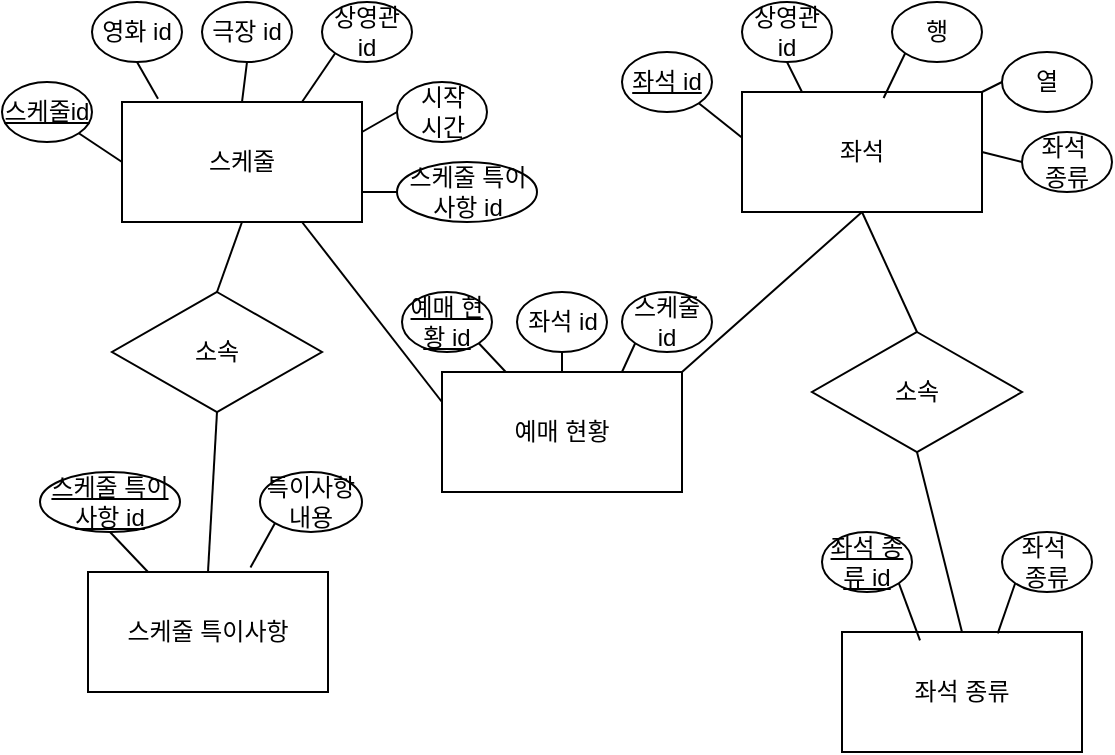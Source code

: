 <mxfile version="28.2.8">
  <diagram name="페이지-1" id="sOQNl1cXyoP2TifWUONW">
    <mxGraphModel dx="629" dy="425" grid="1" gridSize="10" guides="1" tooltips="1" connect="1" arrows="1" fold="1" page="1" pageScale="1" pageWidth="827" pageHeight="1169" math="0" shadow="0">
      <root>
        <mxCell id="0" />
        <mxCell id="1" parent="0" />
        <mxCell id="8eldYTtokUavdqK4fOrM-3" style="rounded=0;orthogonalLoop=1;jettySize=auto;html=1;exitX=0.5;exitY=1;exitDx=0;exitDy=0;entryX=0.5;entryY=0;entryDx=0;entryDy=0;endArrow=none;endFill=0;" edge="1" parent="1" source="bl27eQEF0pbshXrCydnw-1" target="8eldYTtokUavdqK4fOrM-2">
          <mxGeometry relative="1" as="geometry" />
        </mxCell>
        <mxCell id="8eldYTtokUavdqK4fOrM-5" style="rounded=0;orthogonalLoop=1;jettySize=auto;html=1;exitX=0.75;exitY=1;exitDx=0;exitDy=0;entryX=0;entryY=0.25;entryDx=0;entryDy=0;endArrow=none;endFill=0;" edge="1" parent="1" source="bl27eQEF0pbshXrCydnw-1" target="bl27eQEF0pbshXrCydnw-52">
          <mxGeometry relative="1" as="geometry" />
        </mxCell>
        <mxCell id="bl27eQEF0pbshXrCydnw-1" value="스케줄" style="rounded=0;whiteSpace=wrap;html=1;" parent="1" vertex="1">
          <mxGeometry x="80" y="85" width="120" height="60" as="geometry" />
        </mxCell>
        <mxCell id="bl27eQEF0pbshXrCydnw-12" style="edgeStyle=none;curved=1;rounded=0;orthogonalLoop=1;jettySize=auto;html=1;exitX=1;exitY=1;exitDx=0;exitDy=0;entryX=0;entryY=0.5;entryDx=0;entryDy=0;fontSize=12;startSize=8;endSize=8;endArrow=none;endFill=0;" parent="1" source="bl27eQEF0pbshXrCydnw-5" target="bl27eQEF0pbshXrCydnw-1" edge="1">
          <mxGeometry relative="1" as="geometry" />
        </mxCell>
        <mxCell id="bl27eQEF0pbshXrCydnw-5" value="스케줄id" style="ellipse;whiteSpace=wrap;html=1;fontStyle=4" parent="1" vertex="1">
          <mxGeometry x="20" y="75" width="45" height="30" as="geometry" />
        </mxCell>
        <mxCell id="bl27eQEF0pbshXrCydnw-6" value="영화 id" style="ellipse;whiteSpace=wrap;html=1;" parent="1" vertex="1">
          <mxGeometry x="65" y="35" width="45" height="30" as="geometry" />
        </mxCell>
        <mxCell id="bl27eQEF0pbshXrCydnw-14" style="edgeStyle=none;curved=1;rounded=0;orthogonalLoop=1;jettySize=auto;html=1;exitX=0.5;exitY=1;exitDx=0;exitDy=0;entryX=0.5;entryY=0;entryDx=0;entryDy=0;fontSize=12;startSize=8;endSize=8;endArrow=none;endFill=0;" parent="1" source="bl27eQEF0pbshXrCydnw-7" target="bl27eQEF0pbshXrCydnw-1" edge="1">
          <mxGeometry relative="1" as="geometry" />
        </mxCell>
        <mxCell id="bl27eQEF0pbshXrCydnw-7" value="극장 id" style="ellipse;whiteSpace=wrap;html=1;" parent="1" vertex="1">
          <mxGeometry x="120" y="35" width="45" height="30" as="geometry" />
        </mxCell>
        <mxCell id="bl27eQEF0pbshXrCydnw-15" style="edgeStyle=none;curved=1;rounded=0;orthogonalLoop=1;jettySize=auto;html=1;exitX=0;exitY=1;exitDx=0;exitDy=0;entryX=0.75;entryY=0;entryDx=0;entryDy=0;fontSize=12;startSize=8;endSize=8;endArrow=none;endFill=0;" parent="1" source="bl27eQEF0pbshXrCydnw-8" target="bl27eQEF0pbshXrCydnw-1" edge="1">
          <mxGeometry relative="1" as="geometry" />
        </mxCell>
        <mxCell id="bl27eQEF0pbshXrCydnw-8" value="상영관 id" style="ellipse;whiteSpace=wrap;html=1;" parent="1" vertex="1">
          <mxGeometry x="180" y="35" width="45" height="30" as="geometry" />
        </mxCell>
        <mxCell id="bl27eQEF0pbshXrCydnw-16" style="edgeStyle=none;curved=1;rounded=0;orthogonalLoop=1;jettySize=auto;html=1;exitX=0;exitY=0.5;exitDx=0;exitDy=0;entryX=1;entryY=0.25;entryDx=0;entryDy=0;fontSize=12;startSize=8;endSize=8;endArrow=none;endFill=0;" parent="1" source="bl27eQEF0pbshXrCydnw-9" target="bl27eQEF0pbshXrCydnw-1" edge="1">
          <mxGeometry relative="1" as="geometry" />
        </mxCell>
        <mxCell id="bl27eQEF0pbshXrCydnw-9" value="시작&lt;div&gt;시간&lt;/div&gt;" style="ellipse;whiteSpace=wrap;html=1;" parent="1" vertex="1">
          <mxGeometry x="217.5" y="75" width="45" height="30" as="geometry" />
        </mxCell>
        <mxCell id="bl27eQEF0pbshXrCydnw-17" style="edgeStyle=none;curved=1;rounded=0;orthogonalLoop=1;jettySize=auto;html=1;exitX=0;exitY=0.5;exitDx=0;exitDy=0;entryX=1;entryY=0.75;entryDx=0;entryDy=0;fontSize=12;startSize=8;endSize=8;endArrow=none;endFill=0;" parent="1" source="bl27eQEF0pbshXrCydnw-10" target="bl27eQEF0pbshXrCydnw-1" edge="1">
          <mxGeometry relative="1" as="geometry" />
        </mxCell>
        <mxCell id="bl27eQEF0pbshXrCydnw-10" value="스케줄 특이사항 id" style="ellipse;whiteSpace=wrap;html=1;" parent="1" vertex="1">
          <mxGeometry x="217.5" y="115" width="70" height="30" as="geometry" />
        </mxCell>
        <mxCell id="bl27eQEF0pbshXrCydnw-13" style="edgeStyle=none;curved=1;rounded=0;orthogonalLoop=1;jettySize=auto;html=1;exitX=0.5;exitY=1;exitDx=0;exitDy=0;entryX=0.15;entryY=-0.028;entryDx=0;entryDy=0;entryPerimeter=0;fontSize=12;startSize=8;endSize=8;endArrow=none;endFill=0;" parent="1" source="bl27eQEF0pbshXrCydnw-6" target="bl27eQEF0pbshXrCydnw-1" edge="1">
          <mxGeometry relative="1" as="geometry" />
        </mxCell>
        <mxCell id="bl27eQEF0pbshXrCydnw-31" value="스케줄 특이사항" style="rounded=0;whiteSpace=wrap;html=1;" parent="1" vertex="1">
          <mxGeometry x="63" y="320" width="120" height="60" as="geometry" />
        </mxCell>
        <mxCell id="bl27eQEF0pbshXrCydnw-34" style="edgeStyle=none;curved=1;rounded=0;orthogonalLoop=1;jettySize=auto;html=1;exitX=0.5;exitY=1;exitDx=0;exitDy=0;entryX=0.25;entryY=0;entryDx=0;entryDy=0;fontSize=12;startSize=8;endSize=8;endArrow=none;endFill=0;" parent="1" source="bl27eQEF0pbshXrCydnw-32" target="bl27eQEF0pbshXrCydnw-31" edge="1">
          <mxGeometry relative="1" as="geometry" />
        </mxCell>
        <mxCell id="bl27eQEF0pbshXrCydnw-32" value="스케줄 특이사항 id" style="ellipse;whiteSpace=wrap;html=1;fontStyle=4" parent="1" vertex="1">
          <mxGeometry x="39" y="270" width="70" height="30" as="geometry" />
        </mxCell>
        <mxCell id="bl27eQEF0pbshXrCydnw-33" value="특이사항 내용" style="ellipse;whiteSpace=wrap;html=1;" parent="1" vertex="1">
          <mxGeometry x="149" y="270" width="51" height="30" as="geometry" />
        </mxCell>
        <mxCell id="bl27eQEF0pbshXrCydnw-35" style="edgeStyle=none;curved=1;rounded=0;orthogonalLoop=1;jettySize=auto;html=1;exitX=0;exitY=1;exitDx=0;exitDy=0;entryX=0.677;entryY=-0.038;entryDx=0;entryDy=0;entryPerimeter=0;fontSize=12;startSize=8;endSize=8;endArrow=none;endFill=0;" parent="1" source="bl27eQEF0pbshXrCydnw-33" target="bl27eQEF0pbshXrCydnw-31" edge="1">
          <mxGeometry relative="1" as="geometry" />
        </mxCell>
        <mxCell id="8eldYTtokUavdqK4fOrM-8" style="rounded=0;orthogonalLoop=1;jettySize=auto;html=1;exitX=0.5;exitY=1;exitDx=0;exitDy=0;entryX=0.5;entryY=0;entryDx=0;entryDy=0;endArrow=none;endFill=0;" edge="1" parent="1" source="bl27eQEF0pbshXrCydnw-36" target="8eldYTtokUavdqK4fOrM-7">
          <mxGeometry relative="1" as="geometry" />
        </mxCell>
        <mxCell id="bl27eQEF0pbshXrCydnw-36" value="좌석" style="rounded=0;whiteSpace=wrap;html=1;" parent="1" vertex="1">
          <mxGeometry x="390" y="80" width="120" height="60" as="geometry" />
        </mxCell>
        <mxCell id="bl27eQEF0pbshXrCydnw-37" value="좌석 id" style="ellipse;whiteSpace=wrap;html=1;fontStyle=4" parent="1" vertex="1">
          <mxGeometry x="330" y="60" width="45" height="30" as="geometry" />
        </mxCell>
        <mxCell id="bl27eQEF0pbshXrCydnw-43" style="edgeStyle=none;curved=1;rounded=0;orthogonalLoop=1;jettySize=auto;html=1;exitX=0.5;exitY=1;exitDx=0;exitDy=0;entryX=0.25;entryY=0;entryDx=0;entryDy=0;fontSize=12;startSize=8;endSize=8;endArrow=none;endFill=0;" parent="1" source="bl27eQEF0pbshXrCydnw-38" target="bl27eQEF0pbshXrCydnw-36" edge="1">
          <mxGeometry relative="1" as="geometry" />
        </mxCell>
        <mxCell id="bl27eQEF0pbshXrCydnw-38" value="상영관 id" style="ellipse;whiteSpace=wrap;html=1;" parent="1" vertex="1">
          <mxGeometry x="390" y="35" width="45" height="30" as="geometry" />
        </mxCell>
        <mxCell id="bl27eQEF0pbshXrCydnw-39" value="행" style="ellipse;whiteSpace=wrap;html=1;" parent="1" vertex="1">
          <mxGeometry x="465" y="35" width="45" height="30" as="geometry" />
        </mxCell>
        <mxCell id="bl27eQEF0pbshXrCydnw-45" style="edgeStyle=none;curved=1;rounded=0;orthogonalLoop=1;jettySize=auto;html=1;exitX=0;exitY=0.5;exitDx=0;exitDy=0;entryX=1;entryY=0;entryDx=0;entryDy=0;fontSize=12;startSize=8;endSize=8;endArrow=none;endFill=0;" parent="1" source="bl27eQEF0pbshXrCydnw-40" target="bl27eQEF0pbshXrCydnw-36" edge="1">
          <mxGeometry relative="1" as="geometry" />
        </mxCell>
        <mxCell id="bl27eQEF0pbshXrCydnw-40" value="열" style="ellipse;whiteSpace=wrap;html=1;" parent="1" vertex="1">
          <mxGeometry x="520" y="60" width="45" height="30" as="geometry" />
        </mxCell>
        <mxCell id="bl27eQEF0pbshXrCydnw-46" style="edgeStyle=none;curved=1;rounded=0;orthogonalLoop=1;jettySize=auto;html=1;exitX=0;exitY=0.5;exitDx=0;exitDy=0;entryX=1;entryY=0.5;entryDx=0;entryDy=0;fontSize=12;startSize=8;endSize=8;endArrow=none;endFill=0;" parent="1" source="bl27eQEF0pbshXrCydnw-41" target="bl27eQEF0pbshXrCydnw-36" edge="1">
          <mxGeometry relative="1" as="geometry" />
        </mxCell>
        <mxCell id="bl27eQEF0pbshXrCydnw-41" value="좌석&amp;nbsp;&lt;div&gt;종류&lt;/div&gt;" style="ellipse;whiteSpace=wrap;html=1;" parent="1" vertex="1">
          <mxGeometry x="530" y="100" width="45" height="30" as="geometry" />
        </mxCell>
        <mxCell id="bl27eQEF0pbshXrCydnw-42" style="edgeStyle=none;curved=1;rounded=0;orthogonalLoop=1;jettySize=auto;html=1;exitX=1;exitY=1;exitDx=0;exitDy=0;entryX=0.002;entryY=0.383;entryDx=0;entryDy=0;entryPerimeter=0;fontSize=12;startSize=8;endSize=8;endArrow=none;endFill=0;" parent="1" source="bl27eQEF0pbshXrCydnw-37" target="bl27eQEF0pbshXrCydnw-36" edge="1">
          <mxGeometry relative="1" as="geometry" />
        </mxCell>
        <mxCell id="bl27eQEF0pbshXrCydnw-44" style="edgeStyle=none;curved=1;rounded=0;orthogonalLoop=1;jettySize=auto;html=1;exitX=0;exitY=1;exitDx=0;exitDy=0;entryX=0.59;entryY=0.05;entryDx=0;entryDy=0;entryPerimeter=0;fontSize=12;startSize=8;endSize=8;endArrow=none;endFill=0;" parent="1" source="bl27eQEF0pbshXrCydnw-39" target="bl27eQEF0pbshXrCydnw-36" edge="1">
          <mxGeometry relative="1" as="geometry" />
        </mxCell>
        <mxCell id="bl27eQEF0pbshXrCydnw-47" value="좌석 종류" style="rounded=0;whiteSpace=wrap;html=1;" parent="1" vertex="1">
          <mxGeometry x="440" y="350" width="120" height="60" as="geometry" />
        </mxCell>
        <mxCell id="bl27eQEF0pbshXrCydnw-48" value="좌석 종류 id" style="ellipse;whiteSpace=wrap;html=1;fontStyle=4" parent="1" vertex="1">
          <mxGeometry x="430" y="300" width="45" height="30" as="geometry" />
        </mxCell>
        <mxCell id="bl27eQEF0pbshXrCydnw-49" value="좌석&amp;nbsp;&lt;div&gt;종류&lt;/div&gt;" style="ellipse;whiteSpace=wrap;html=1;" parent="1" vertex="1">
          <mxGeometry x="520" y="300" width="45" height="30" as="geometry" />
        </mxCell>
        <mxCell id="bl27eQEF0pbshXrCydnw-50" style="edgeStyle=none;curved=1;rounded=0;orthogonalLoop=1;jettySize=auto;html=1;exitX=1;exitY=1;exitDx=0;exitDy=0;entryX=0.325;entryY=0.07;entryDx=0;entryDy=0;entryPerimeter=0;fontSize=12;startSize=8;endSize=8;endArrow=none;endFill=0;" parent="1" source="bl27eQEF0pbshXrCydnw-48" target="bl27eQEF0pbshXrCydnw-47" edge="1">
          <mxGeometry relative="1" as="geometry" />
        </mxCell>
        <mxCell id="bl27eQEF0pbshXrCydnw-51" style="edgeStyle=none;curved=1;rounded=0;orthogonalLoop=1;jettySize=auto;html=1;exitX=0;exitY=1;exitDx=0;exitDy=0;entryX=0.649;entryY=0.011;entryDx=0;entryDy=0;entryPerimeter=0;fontSize=12;startSize=8;endSize=8;endArrow=none;endFill=0;" parent="1" source="bl27eQEF0pbshXrCydnw-49" target="bl27eQEF0pbshXrCydnw-47" edge="1">
          <mxGeometry relative="1" as="geometry" />
        </mxCell>
        <mxCell id="8eldYTtokUavdqK4fOrM-6" style="rounded=0;orthogonalLoop=1;jettySize=auto;html=1;exitX=1;exitY=0;exitDx=0;exitDy=0;entryX=0.5;entryY=1;entryDx=0;entryDy=0;endArrow=none;endFill=0;" edge="1" parent="1" source="bl27eQEF0pbshXrCydnw-52" target="bl27eQEF0pbshXrCydnw-36">
          <mxGeometry relative="1" as="geometry" />
        </mxCell>
        <mxCell id="bl27eQEF0pbshXrCydnw-52" value="예매 현황" style="rounded=0;whiteSpace=wrap;html=1;" parent="1" vertex="1">
          <mxGeometry x="240" y="220" width="120" height="60" as="geometry" />
        </mxCell>
        <mxCell id="bl27eQEF0pbshXrCydnw-56" style="edgeStyle=none;curved=1;rounded=0;orthogonalLoop=1;jettySize=auto;html=1;exitX=1;exitY=1;exitDx=0;exitDy=0;fontSize=12;startSize=8;endSize=8;endArrow=none;endFill=0;" parent="1" source="bl27eQEF0pbshXrCydnw-53" target="bl27eQEF0pbshXrCydnw-52" edge="1">
          <mxGeometry relative="1" as="geometry" />
        </mxCell>
        <mxCell id="bl27eQEF0pbshXrCydnw-53" value="예매 현황 id" style="ellipse;whiteSpace=wrap;html=1;fontStyle=4" parent="1" vertex="1">
          <mxGeometry x="220" y="180" width="45" height="30" as="geometry" />
        </mxCell>
        <mxCell id="bl27eQEF0pbshXrCydnw-57" style="edgeStyle=none;curved=1;rounded=0;orthogonalLoop=1;jettySize=auto;html=1;exitX=0.5;exitY=1;exitDx=0;exitDy=0;entryX=0.5;entryY=0;entryDx=0;entryDy=0;fontSize=12;startSize=8;endSize=8;endArrow=none;endFill=0;" parent="1" source="bl27eQEF0pbshXrCydnw-54" target="bl27eQEF0pbshXrCydnw-52" edge="1">
          <mxGeometry relative="1" as="geometry" />
        </mxCell>
        <mxCell id="bl27eQEF0pbshXrCydnw-54" value="좌석 id" style="ellipse;whiteSpace=wrap;html=1;" parent="1" vertex="1">
          <mxGeometry x="277.5" y="180" width="45" height="30" as="geometry" />
        </mxCell>
        <mxCell id="bl27eQEF0pbshXrCydnw-58" style="edgeStyle=none;curved=1;rounded=0;orthogonalLoop=1;jettySize=auto;html=1;exitX=0;exitY=1;exitDx=0;exitDy=0;entryX=0.75;entryY=0;entryDx=0;entryDy=0;fontSize=12;startSize=8;endSize=8;endArrow=none;endFill=0;" parent="1" source="bl27eQEF0pbshXrCydnw-55" target="bl27eQEF0pbshXrCydnw-52" edge="1">
          <mxGeometry relative="1" as="geometry" />
        </mxCell>
        <mxCell id="bl27eQEF0pbshXrCydnw-55" value="스케줄 id" style="ellipse;whiteSpace=wrap;html=1;" parent="1" vertex="1">
          <mxGeometry x="330" y="180" width="45" height="30" as="geometry" />
        </mxCell>
        <mxCell id="8eldYTtokUavdqK4fOrM-4" style="rounded=0;orthogonalLoop=1;jettySize=auto;html=1;exitX=0.5;exitY=1;exitDx=0;exitDy=0;entryX=0.5;entryY=0;entryDx=0;entryDy=0;endArrow=none;endFill=0;" edge="1" parent="1" source="8eldYTtokUavdqK4fOrM-2" target="bl27eQEF0pbshXrCydnw-31">
          <mxGeometry relative="1" as="geometry" />
        </mxCell>
        <mxCell id="8eldYTtokUavdqK4fOrM-2" value="소속" style="rhombus;whiteSpace=wrap;html=1;" vertex="1" parent="1">
          <mxGeometry x="75" y="180" width="105" height="60" as="geometry" />
        </mxCell>
        <mxCell id="8eldYTtokUavdqK4fOrM-9" style="rounded=0;orthogonalLoop=1;jettySize=auto;html=1;exitX=0.5;exitY=1;exitDx=0;exitDy=0;entryX=0.5;entryY=0;entryDx=0;entryDy=0;endArrow=none;endFill=0;" edge="1" parent="1" source="8eldYTtokUavdqK4fOrM-7" target="bl27eQEF0pbshXrCydnw-47">
          <mxGeometry relative="1" as="geometry" />
        </mxCell>
        <mxCell id="8eldYTtokUavdqK4fOrM-7" value="소속" style="rhombus;whiteSpace=wrap;html=1;" vertex="1" parent="1">
          <mxGeometry x="425" y="200" width="105" height="60" as="geometry" />
        </mxCell>
      </root>
    </mxGraphModel>
  </diagram>
</mxfile>
